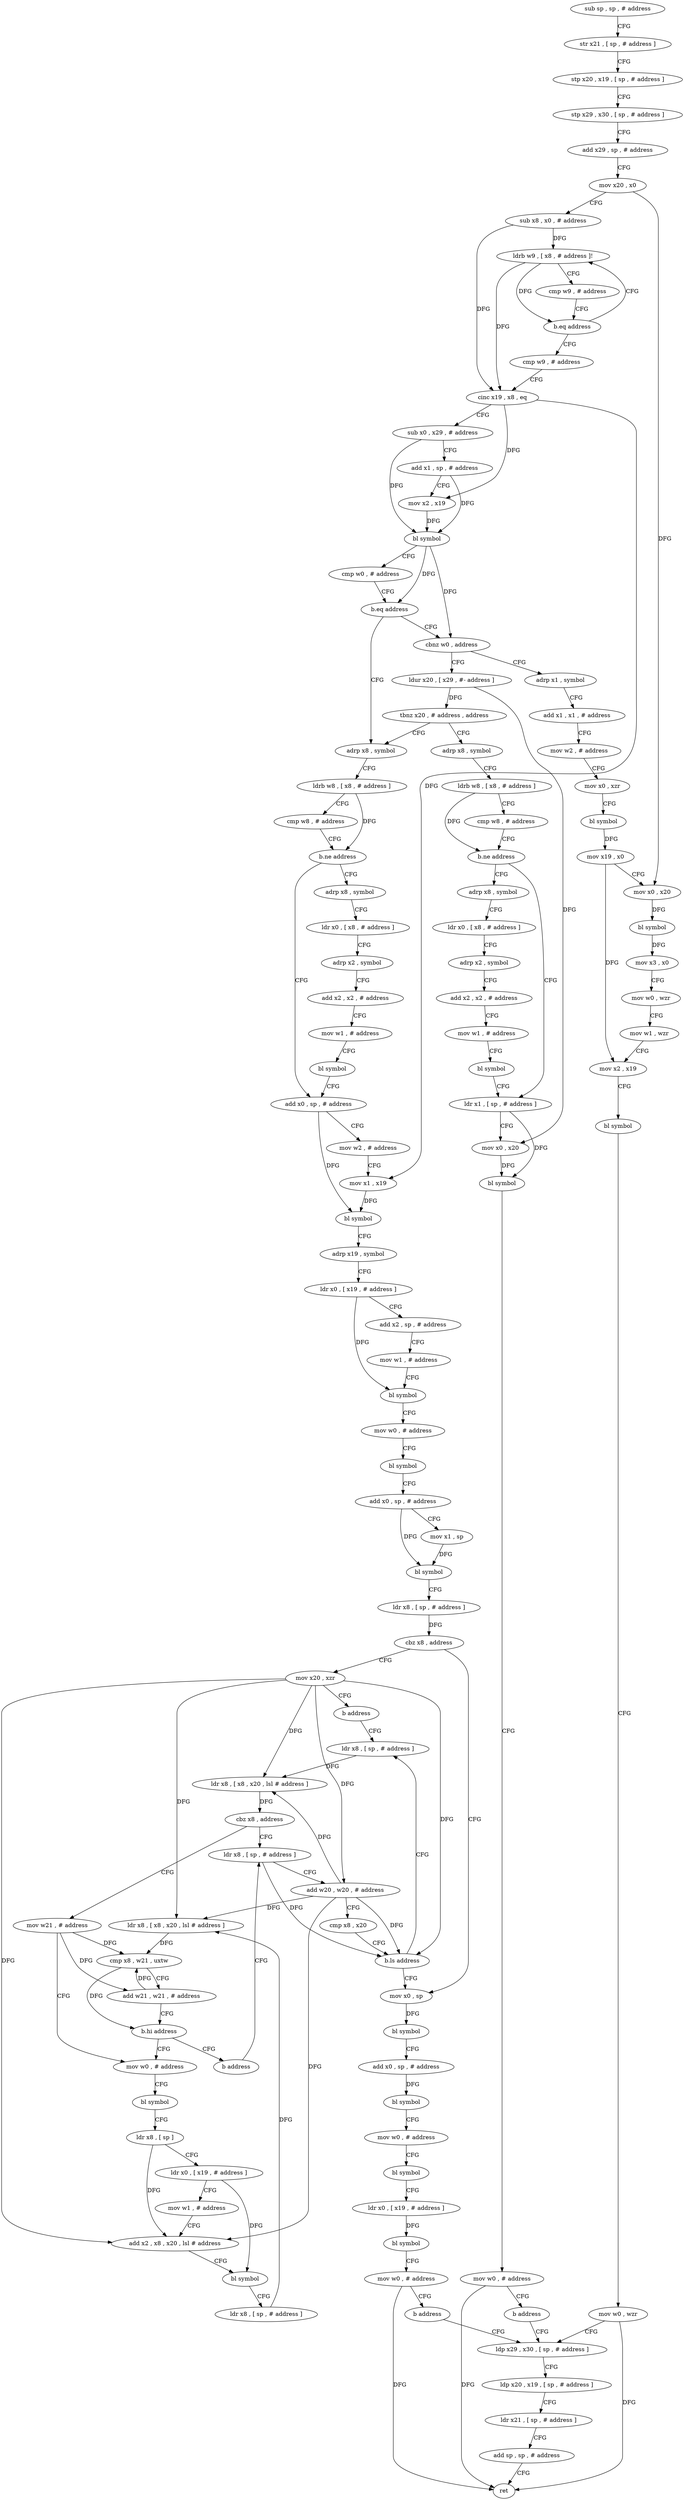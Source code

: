 digraph "func" {
"4202008" [label = "sub sp , sp , # address" ]
"4202012" [label = "str x21 , [ sp , # address ]" ]
"4202016" [label = "stp x20 , x19 , [ sp , # address ]" ]
"4202020" [label = "stp x29 , x30 , [ sp , # address ]" ]
"4202024" [label = "add x29 , sp , # address" ]
"4202028" [label = "mov x20 , x0" ]
"4202032" [label = "sub x8 , x0 , # address" ]
"4202036" [label = "ldrb w9 , [ x8 , # address ]!" ]
"4202040" [label = "cmp w9 , # address" ]
"4202044" [label = "b.eq address" ]
"4202048" [label = "cmp w9 , # address" ]
"4202052" [label = "cinc x19 , x8 , eq" ]
"4202056" [label = "sub x0 , x29 , # address" ]
"4202060" [label = "add x1 , sp , # address" ]
"4202064" [label = "mov x2 , x19" ]
"4202068" [label = "bl symbol" ]
"4202072" [label = "cmp w0 , # address" ]
"4202076" [label = "b.eq address" ]
"4202152" [label = "adrp x8 , symbol" ]
"4202080" [label = "cbnz w0 , address" ]
"4202156" [label = "ldrb w8 , [ x8 , # address ]" ]
"4202160" [label = "cmp w8 , # address" ]
"4202164" [label = "b.ne address" ]
"4202192" [label = "add x0 , sp , # address" ]
"4202168" [label = "adrp x8 , symbol" ]
"4202388" [label = "adrp x1 , symbol" ]
"4202084" [label = "ldur x20 , [ x29 , #- address ]" ]
"4202196" [label = "mov w2 , # address" ]
"4202200" [label = "mov x1 , x19" ]
"4202204" [label = "bl symbol" ]
"4202208" [label = "adrp x19 , symbol" ]
"4202212" [label = "ldr x0 , [ x19 , # address ]" ]
"4202216" [label = "add x2 , sp , # address" ]
"4202220" [label = "mov w1 , # address" ]
"4202224" [label = "bl symbol" ]
"4202228" [label = "mov w0 , # address" ]
"4202232" [label = "bl symbol" ]
"4202236" [label = "add x0 , sp , # address" ]
"4202240" [label = "mov x1 , sp" ]
"4202244" [label = "bl symbol" ]
"4202248" [label = "ldr x8 , [ sp , # address ]" ]
"4202252" [label = "cbz x8 , address" ]
"4202348" [label = "mov x0 , sp" ]
"4202256" [label = "mov x20 , xzr" ]
"4202172" [label = "ldr x0 , [ x8 , # address ]" ]
"4202176" [label = "adrp x2 , symbol" ]
"4202180" [label = "add x2 , x2 , # address" ]
"4202184" [label = "mov w1 , # address" ]
"4202188" [label = "bl symbol" ]
"4202392" [label = "add x1 , x1 , # address" ]
"4202396" [label = "mov w2 , # address" ]
"4202400" [label = "mov x0 , xzr" ]
"4202404" [label = "bl symbol" ]
"4202408" [label = "mov x19 , x0" ]
"4202412" [label = "mov x0 , x20" ]
"4202416" [label = "bl symbol" ]
"4202420" [label = "mov x3 , x0" ]
"4202424" [label = "mov w0 , wzr" ]
"4202428" [label = "mov w1 , wzr" ]
"4202432" [label = "mov x2 , x19" ]
"4202436" [label = "bl symbol" ]
"4202440" [label = "mov w0 , wzr" ]
"4202444" [label = "ldp x29 , x30 , [ sp , # address ]" ]
"4202088" [label = "tbnz x20 , # address , address" ]
"4202092" [label = "adrp x8 , symbol" ]
"4202352" [label = "bl symbol" ]
"4202356" [label = "add x0 , sp , # address" ]
"4202360" [label = "bl symbol" ]
"4202364" [label = "mov w0 , # address" ]
"4202368" [label = "bl symbol" ]
"4202372" [label = "ldr x0 , [ x19 , # address ]" ]
"4202376" [label = "bl symbol" ]
"4202380" [label = "mov w0 , # address" ]
"4202384" [label = "b address" ]
"4202260" [label = "b address" ]
"4202280" [label = "ldr x8 , [ sp , # address ]" ]
"4202096" [label = "ldrb w8 , [ x8 , # address ]" ]
"4202100" [label = "cmp w8 , # address" ]
"4202104" [label = "b.ne address" ]
"4202132" [label = "ldr x1 , [ sp , # address ]" ]
"4202108" [label = "adrp x8 , symbol" ]
"4202448" [label = "ldp x20 , x19 , [ sp , # address ]" ]
"4202452" [label = "ldr x21 , [ sp , # address ]" ]
"4202456" [label = "add sp , sp , # address" ]
"4202460" [label = "ret" ]
"4202284" [label = "ldr x8 , [ x8 , x20 , lsl # address ]" ]
"4202288" [label = "cbz x8 , address" ]
"4202264" [label = "ldr x8 , [ sp , # address ]" ]
"4202292" [label = "mov w21 , # address" ]
"4202136" [label = "mov x0 , x20" ]
"4202140" [label = "bl symbol" ]
"4202144" [label = "mov w0 , # address" ]
"4202148" [label = "b address" ]
"4202112" [label = "ldr x0 , [ x8 , # address ]" ]
"4202116" [label = "adrp x2 , symbol" ]
"4202120" [label = "add x2 , x2 , # address" ]
"4202124" [label = "mov w1 , # address" ]
"4202128" [label = "bl symbol" ]
"4202268" [label = "add w20 , w20 , # address" ]
"4202272" [label = "cmp x8 , x20" ]
"4202276" [label = "b.ls address" ]
"4202296" [label = "mov w0 , # address" ]
"4202300" [label = "bl symbol" ]
"4202304" [label = "ldr x8 , [ sp ]" ]
"4202308" [label = "ldr x0 , [ x19 , # address ]" ]
"4202312" [label = "mov w1 , # address" ]
"4202316" [label = "add x2 , x8 , x20 , lsl # address" ]
"4202320" [label = "bl symbol" ]
"4202324" [label = "ldr x8 , [ sp , # address ]" ]
"4202328" [label = "ldr x8 , [ x8 , x20 , lsl # address ]" ]
"4202332" [label = "cmp x8 , w21 , uxtw" ]
"4202336" [label = "add w21 , w21 , # address" ]
"4202340" [label = "b.hi address" ]
"4202344" [label = "b address" ]
"4202008" -> "4202012" [ label = "CFG" ]
"4202012" -> "4202016" [ label = "CFG" ]
"4202016" -> "4202020" [ label = "CFG" ]
"4202020" -> "4202024" [ label = "CFG" ]
"4202024" -> "4202028" [ label = "CFG" ]
"4202028" -> "4202032" [ label = "CFG" ]
"4202028" -> "4202412" [ label = "DFG" ]
"4202032" -> "4202036" [ label = "DFG" ]
"4202032" -> "4202052" [ label = "DFG" ]
"4202036" -> "4202040" [ label = "CFG" ]
"4202036" -> "4202052" [ label = "DFG" ]
"4202036" -> "4202044" [ label = "DFG" ]
"4202040" -> "4202044" [ label = "CFG" ]
"4202044" -> "4202036" [ label = "CFG" ]
"4202044" -> "4202048" [ label = "CFG" ]
"4202048" -> "4202052" [ label = "CFG" ]
"4202052" -> "4202056" [ label = "CFG" ]
"4202052" -> "4202064" [ label = "DFG" ]
"4202052" -> "4202200" [ label = "DFG" ]
"4202056" -> "4202060" [ label = "CFG" ]
"4202056" -> "4202068" [ label = "DFG" ]
"4202060" -> "4202064" [ label = "CFG" ]
"4202060" -> "4202068" [ label = "DFG" ]
"4202064" -> "4202068" [ label = "DFG" ]
"4202068" -> "4202072" [ label = "CFG" ]
"4202068" -> "4202076" [ label = "DFG" ]
"4202068" -> "4202080" [ label = "DFG" ]
"4202072" -> "4202076" [ label = "CFG" ]
"4202076" -> "4202152" [ label = "CFG" ]
"4202076" -> "4202080" [ label = "CFG" ]
"4202152" -> "4202156" [ label = "CFG" ]
"4202080" -> "4202388" [ label = "CFG" ]
"4202080" -> "4202084" [ label = "CFG" ]
"4202156" -> "4202160" [ label = "CFG" ]
"4202156" -> "4202164" [ label = "DFG" ]
"4202160" -> "4202164" [ label = "CFG" ]
"4202164" -> "4202192" [ label = "CFG" ]
"4202164" -> "4202168" [ label = "CFG" ]
"4202192" -> "4202196" [ label = "CFG" ]
"4202192" -> "4202204" [ label = "DFG" ]
"4202168" -> "4202172" [ label = "CFG" ]
"4202388" -> "4202392" [ label = "CFG" ]
"4202084" -> "4202088" [ label = "DFG" ]
"4202084" -> "4202136" [ label = "DFG" ]
"4202196" -> "4202200" [ label = "CFG" ]
"4202200" -> "4202204" [ label = "DFG" ]
"4202204" -> "4202208" [ label = "CFG" ]
"4202208" -> "4202212" [ label = "CFG" ]
"4202212" -> "4202216" [ label = "CFG" ]
"4202212" -> "4202224" [ label = "DFG" ]
"4202216" -> "4202220" [ label = "CFG" ]
"4202220" -> "4202224" [ label = "CFG" ]
"4202224" -> "4202228" [ label = "CFG" ]
"4202228" -> "4202232" [ label = "CFG" ]
"4202232" -> "4202236" [ label = "CFG" ]
"4202236" -> "4202240" [ label = "CFG" ]
"4202236" -> "4202244" [ label = "DFG" ]
"4202240" -> "4202244" [ label = "DFG" ]
"4202244" -> "4202248" [ label = "CFG" ]
"4202248" -> "4202252" [ label = "DFG" ]
"4202252" -> "4202348" [ label = "CFG" ]
"4202252" -> "4202256" [ label = "CFG" ]
"4202348" -> "4202352" [ label = "DFG" ]
"4202256" -> "4202260" [ label = "CFG" ]
"4202256" -> "4202284" [ label = "DFG" ]
"4202256" -> "4202268" [ label = "DFG" ]
"4202256" -> "4202276" [ label = "DFG" ]
"4202256" -> "4202316" [ label = "DFG" ]
"4202256" -> "4202328" [ label = "DFG" ]
"4202172" -> "4202176" [ label = "CFG" ]
"4202176" -> "4202180" [ label = "CFG" ]
"4202180" -> "4202184" [ label = "CFG" ]
"4202184" -> "4202188" [ label = "CFG" ]
"4202188" -> "4202192" [ label = "CFG" ]
"4202392" -> "4202396" [ label = "CFG" ]
"4202396" -> "4202400" [ label = "CFG" ]
"4202400" -> "4202404" [ label = "CFG" ]
"4202404" -> "4202408" [ label = "DFG" ]
"4202408" -> "4202412" [ label = "CFG" ]
"4202408" -> "4202432" [ label = "DFG" ]
"4202412" -> "4202416" [ label = "DFG" ]
"4202416" -> "4202420" [ label = "DFG" ]
"4202420" -> "4202424" [ label = "CFG" ]
"4202424" -> "4202428" [ label = "CFG" ]
"4202428" -> "4202432" [ label = "CFG" ]
"4202432" -> "4202436" [ label = "CFG" ]
"4202436" -> "4202440" [ label = "CFG" ]
"4202440" -> "4202444" [ label = "CFG" ]
"4202440" -> "4202460" [ label = "DFG" ]
"4202444" -> "4202448" [ label = "CFG" ]
"4202088" -> "4202152" [ label = "CFG" ]
"4202088" -> "4202092" [ label = "CFG" ]
"4202092" -> "4202096" [ label = "CFG" ]
"4202352" -> "4202356" [ label = "CFG" ]
"4202356" -> "4202360" [ label = "DFG" ]
"4202360" -> "4202364" [ label = "CFG" ]
"4202364" -> "4202368" [ label = "CFG" ]
"4202368" -> "4202372" [ label = "CFG" ]
"4202372" -> "4202376" [ label = "DFG" ]
"4202376" -> "4202380" [ label = "CFG" ]
"4202380" -> "4202384" [ label = "CFG" ]
"4202380" -> "4202460" [ label = "DFG" ]
"4202384" -> "4202444" [ label = "CFG" ]
"4202260" -> "4202280" [ label = "CFG" ]
"4202280" -> "4202284" [ label = "DFG" ]
"4202096" -> "4202100" [ label = "CFG" ]
"4202096" -> "4202104" [ label = "DFG" ]
"4202100" -> "4202104" [ label = "CFG" ]
"4202104" -> "4202132" [ label = "CFG" ]
"4202104" -> "4202108" [ label = "CFG" ]
"4202132" -> "4202136" [ label = "CFG" ]
"4202132" -> "4202140" [ label = "DFG" ]
"4202108" -> "4202112" [ label = "CFG" ]
"4202448" -> "4202452" [ label = "CFG" ]
"4202452" -> "4202456" [ label = "CFG" ]
"4202456" -> "4202460" [ label = "CFG" ]
"4202284" -> "4202288" [ label = "DFG" ]
"4202288" -> "4202264" [ label = "CFG" ]
"4202288" -> "4202292" [ label = "CFG" ]
"4202264" -> "4202268" [ label = "CFG" ]
"4202264" -> "4202276" [ label = "DFG" ]
"4202292" -> "4202296" [ label = "CFG" ]
"4202292" -> "4202332" [ label = "DFG" ]
"4202292" -> "4202336" [ label = "DFG" ]
"4202136" -> "4202140" [ label = "DFG" ]
"4202140" -> "4202144" [ label = "CFG" ]
"4202144" -> "4202148" [ label = "CFG" ]
"4202144" -> "4202460" [ label = "DFG" ]
"4202148" -> "4202444" [ label = "CFG" ]
"4202112" -> "4202116" [ label = "CFG" ]
"4202116" -> "4202120" [ label = "CFG" ]
"4202120" -> "4202124" [ label = "CFG" ]
"4202124" -> "4202128" [ label = "CFG" ]
"4202128" -> "4202132" [ label = "CFG" ]
"4202268" -> "4202272" [ label = "CFG" ]
"4202268" -> "4202284" [ label = "DFG" ]
"4202268" -> "4202276" [ label = "DFG" ]
"4202268" -> "4202316" [ label = "DFG" ]
"4202268" -> "4202328" [ label = "DFG" ]
"4202272" -> "4202276" [ label = "CFG" ]
"4202276" -> "4202348" [ label = "CFG" ]
"4202276" -> "4202280" [ label = "CFG" ]
"4202296" -> "4202300" [ label = "CFG" ]
"4202300" -> "4202304" [ label = "CFG" ]
"4202304" -> "4202308" [ label = "CFG" ]
"4202304" -> "4202316" [ label = "DFG" ]
"4202308" -> "4202312" [ label = "CFG" ]
"4202308" -> "4202320" [ label = "DFG" ]
"4202312" -> "4202316" [ label = "CFG" ]
"4202316" -> "4202320" [ label = "CFG" ]
"4202320" -> "4202324" [ label = "CFG" ]
"4202324" -> "4202328" [ label = "DFG" ]
"4202328" -> "4202332" [ label = "DFG" ]
"4202332" -> "4202336" [ label = "CFG" ]
"4202332" -> "4202340" [ label = "DFG" ]
"4202336" -> "4202340" [ label = "CFG" ]
"4202336" -> "4202332" [ label = "DFG" ]
"4202340" -> "4202296" [ label = "CFG" ]
"4202340" -> "4202344" [ label = "CFG" ]
"4202344" -> "4202264" [ label = "CFG" ]
}
